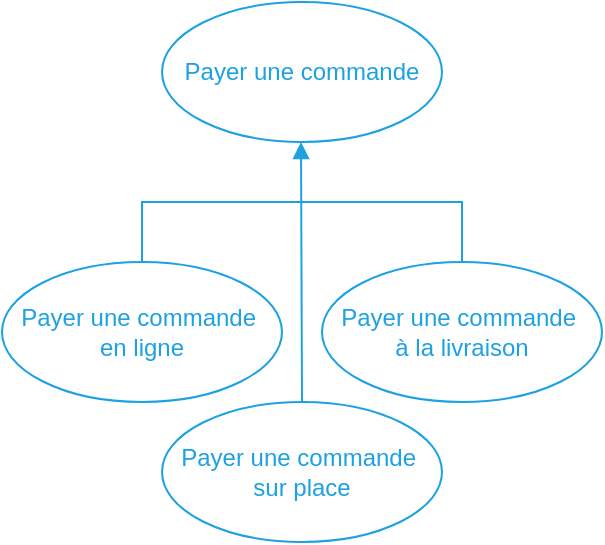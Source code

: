 <mxfile>
    <diagram id="S3KQ6_6wW9h8_aYrXfJG" name="Page-1">
        <mxGraphModel dx="930" dy="735" grid="1" gridSize="10" guides="1" tooltips="1" connect="1" arrows="1" fold="1" page="1" pageScale="1" pageWidth="827" pageHeight="1169" math="0" shadow="0">
            <root>
                <mxCell id="0"/>
                <mxCell id="1" parent="0"/>
                <mxCell id="16" value="" style="group" parent="1" vertex="1" connectable="0">
                    <mxGeometry x="10" y="10" width="300" height="270" as="geometry"/>
                </mxCell>
                <mxCell id="3" value="&lt;font color=&quot;#1da1e1&quot;&gt;Payer une commande&lt;/font&gt;" style="ellipse;whiteSpace=wrap;html=1;fillColor=none;strokeColor=#1DA1E1;" parent="16" vertex="1">
                    <mxGeometry x="80" width="140" height="70" as="geometry"/>
                </mxCell>
                <mxCell id="7" value="&lt;span style=&quot;color: rgb(29 , 161 , 225)&quot;&gt;Payer une commande&amp;nbsp;&lt;/span&gt;&lt;br style=&quot;color: rgb(29 , 161 , 225)&quot;&gt;&lt;span style=&quot;color: rgb(29 , 161 , 225)&quot;&gt;en ligne&lt;/span&gt;" style="ellipse;whiteSpace=wrap;html=1;fillColor=none;strokeColor=#1DA1E1;" parent="16" vertex="1">
                    <mxGeometry y="130" width="140" height="70" as="geometry"/>
                </mxCell>
                <mxCell id="8" value="&lt;span style=&quot;color: rgb(29 , 161 , 225)&quot;&gt;Payer une commande&amp;nbsp;&lt;/span&gt;&lt;br style=&quot;color: rgb(29 , 161 , 225)&quot;&gt;&lt;span style=&quot;color: rgb(29 , 161 , 225)&quot;&gt;à la livraison&lt;/span&gt;" style="ellipse;whiteSpace=wrap;html=1;fillColor=none;strokeColor=#1DA1E1;" parent="16" vertex="1">
                    <mxGeometry x="160" y="130" width="140" height="70" as="geometry"/>
                </mxCell>
                <mxCell id="10" style="edgeStyle=orthogonalEdgeStyle;rounded=0;orthogonalLoop=1;jettySize=auto;html=1;exitX=0.5;exitY=0;exitDx=0;exitDy=0;entryX=0.5;entryY=0;entryDx=0;entryDy=0;strokeColor=#1DA1E1;endArrow=none;endFill=0;" parent="16" source="7" target="8" edge="1">
                    <mxGeometry as="geometry">
                        <Array as="points">
                            <mxPoint x="70" y="100"/>
                            <mxPoint x="230" y="100"/>
                        </Array>
                        <mxPoint x="-90" y="130" as="sourcePoint"/>
                        <mxPoint x="390" y="130" as="targetPoint"/>
                    </mxGeometry>
                </mxCell>
                <mxCell id="13" style="rounded=0;orthogonalLoop=1;jettySize=auto;html=1;endArrow=block;endFill=1;strokeColor=#1DA1E1;exitX=0.5;exitY=0;exitDx=0;exitDy=0;" parent="16" source="14" edge="1">
                    <mxGeometry as="geometry">
                        <mxPoint x="149.5" y="70" as="targetPoint"/>
                        <mxPoint x="149.5" y="100" as="sourcePoint"/>
                    </mxGeometry>
                </mxCell>
                <mxCell id="14" value="&lt;span style=&quot;color: rgb(29 , 161 , 225)&quot;&gt;Payer une commande&amp;nbsp;&lt;/span&gt;&lt;br style=&quot;color: rgb(29 , 161 , 225)&quot;&gt;&lt;span style=&quot;color: rgb(29 , 161 , 225)&quot;&gt;sur place&lt;/span&gt;" style="ellipse;whiteSpace=wrap;html=1;fillColor=none;strokeColor=#1DA1E1;" parent="16" vertex="1">
                    <mxGeometry x="80" y="200" width="140" height="70" as="geometry"/>
                </mxCell>
            </root>
        </mxGraphModel>
    </diagram>
</mxfile>